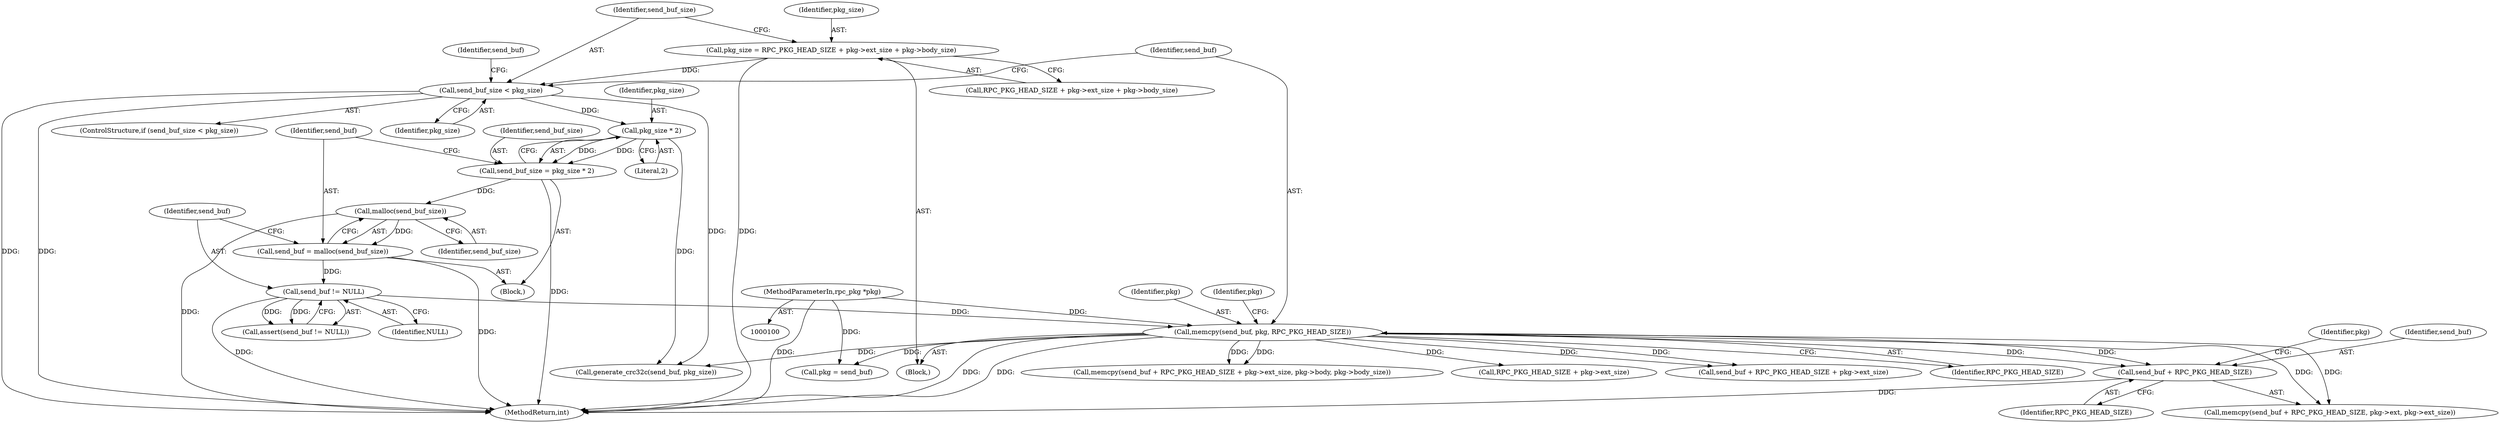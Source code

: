digraph "1_viabtc_exchange_server_4a7c27bfe98f409623d4d857894d017ff0672cc9#diff-515c81af848352583bff286d6224875f_1@API" {
"1000150" [label="(Call,send_buf + RPC_PKG_HEAD_SIZE)"];
"1000141" [label="(Call,memcpy(send_buf, pkg, RPC_PKG_HEAD_SIZE))"];
"1000138" [label="(Call,send_buf != NULL)"];
"1000133" [label="(Call,send_buf = malloc(send_buf_size))"];
"1000135" [label="(Call,malloc(send_buf_size))"];
"1000128" [label="(Call,send_buf_size = pkg_size * 2)"];
"1000130" [label="(Call,pkg_size * 2)"];
"1000120" [label="(Call,send_buf_size < pkg_size)"];
"1000108" [label="(Call,pkg_size = RPC_PKG_HEAD_SIZE + pkg->ext_size + pkg->body_size)"];
"1000101" [label="(MethodParameterIn,rpc_pkg *pkg)"];
"1000133" [label="(Call,send_buf = malloc(send_buf_size))"];
"1000143" [label="(Identifier,pkg)"];
"1000177" [label="(Call,pkg = send_buf)"];
"1000265" [label="(MethodReturn,int)"];
"1000137" [label="(Call,assert(send_buf != NULL))"];
"1000128" [label="(Call,send_buf_size = pkg_size * 2)"];
"1000150" [label="(Call,send_buf + RPC_PKG_HEAD_SIZE)"];
"1000141" [label="(Call,memcpy(send_buf, pkg, RPC_PKG_HEAD_SIZE))"];
"1000134" [label="(Identifier,send_buf)"];
"1000252" [label="(Call,generate_crc32c(send_buf, pkg_size))"];
"1000123" [label="(Block,)"];
"1000152" [label="(Identifier,RPC_PKG_HEAD_SIZE)"];
"1000166" [label="(Call,RPC_PKG_HEAD_SIZE + pkg->ext_size)"];
"1000125" [label="(Identifier,send_buf)"];
"1000164" [label="(Call,send_buf + RPC_PKG_HEAD_SIZE + pkg->ext_size)"];
"1000119" [label="(ControlStructure,if (send_buf_size < pkg_size))"];
"1000142" [label="(Identifier,send_buf)"];
"1000140" [label="(Identifier,NULL)"];
"1000120" [label="(Call,send_buf_size < pkg_size)"];
"1000110" [label="(Call,RPC_PKG_HEAD_SIZE + pkg->ext_size + pkg->body_size)"];
"1000129" [label="(Identifier,send_buf_size)"];
"1000138" [label="(Call,send_buf != NULL)"];
"1000108" [label="(Call,pkg_size = RPC_PKG_HEAD_SIZE + pkg->ext_size + pkg->body_size)"];
"1000144" [label="(Identifier,RPC_PKG_HEAD_SIZE)"];
"1000130" [label="(Call,pkg_size * 2)"];
"1000135" [label="(Call,malloc(send_buf_size))"];
"1000121" [label="(Identifier,send_buf_size)"];
"1000101" [label="(MethodParameterIn,rpc_pkg *pkg)"];
"1000139" [label="(Identifier,send_buf)"];
"1000149" [label="(Call,memcpy(send_buf + RPC_PKG_HEAD_SIZE, pkg->ext, pkg->ext_size))"];
"1000163" [label="(Call,memcpy(send_buf + RPC_PKG_HEAD_SIZE + pkg->ext_size, pkg->body, pkg->body_size))"];
"1000109" [label="(Identifier,pkg_size)"];
"1000132" [label="(Literal,2)"];
"1000154" [label="(Identifier,pkg)"];
"1000122" [label="(Identifier,pkg_size)"];
"1000147" [label="(Identifier,pkg)"];
"1000131" [label="(Identifier,pkg_size)"];
"1000104" [label="(Block,)"];
"1000151" [label="(Identifier,send_buf)"];
"1000136" [label="(Identifier,send_buf_size)"];
"1000150" -> "1000149"  [label="AST: "];
"1000150" -> "1000152"  [label="CFG: "];
"1000151" -> "1000150"  [label="AST: "];
"1000152" -> "1000150"  [label="AST: "];
"1000154" -> "1000150"  [label="CFG: "];
"1000150" -> "1000265"  [label="DDG: "];
"1000141" -> "1000150"  [label="DDG: "];
"1000141" -> "1000150"  [label="DDG: "];
"1000141" -> "1000104"  [label="AST: "];
"1000141" -> "1000144"  [label="CFG: "];
"1000142" -> "1000141"  [label="AST: "];
"1000143" -> "1000141"  [label="AST: "];
"1000144" -> "1000141"  [label="AST: "];
"1000147" -> "1000141"  [label="CFG: "];
"1000141" -> "1000265"  [label="DDG: "];
"1000141" -> "1000265"  [label="DDG: "];
"1000138" -> "1000141"  [label="DDG: "];
"1000101" -> "1000141"  [label="DDG: "];
"1000141" -> "1000149"  [label="DDG: "];
"1000141" -> "1000149"  [label="DDG: "];
"1000141" -> "1000163"  [label="DDG: "];
"1000141" -> "1000163"  [label="DDG: "];
"1000141" -> "1000164"  [label="DDG: "];
"1000141" -> "1000164"  [label="DDG: "];
"1000141" -> "1000166"  [label="DDG: "];
"1000141" -> "1000177"  [label="DDG: "];
"1000141" -> "1000252"  [label="DDG: "];
"1000138" -> "1000137"  [label="AST: "];
"1000138" -> "1000140"  [label="CFG: "];
"1000139" -> "1000138"  [label="AST: "];
"1000140" -> "1000138"  [label="AST: "];
"1000137" -> "1000138"  [label="CFG: "];
"1000138" -> "1000265"  [label="DDG: "];
"1000138" -> "1000137"  [label="DDG: "];
"1000138" -> "1000137"  [label="DDG: "];
"1000133" -> "1000138"  [label="DDG: "];
"1000133" -> "1000123"  [label="AST: "];
"1000133" -> "1000135"  [label="CFG: "];
"1000134" -> "1000133"  [label="AST: "];
"1000135" -> "1000133"  [label="AST: "];
"1000139" -> "1000133"  [label="CFG: "];
"1000133" -> "1000265"  [label="DDG: "];
"1000135" -> "1000133"  [label="DDG: "];
"1000135" -> "1000136"  [label="CFG: "];
"1000136" -> "1000135"  [label="AST: "];
"1000135" -> "1000265"  [label="DDG: "];
"1000128" -> "1000135"  [label="DDG: "];
"1000128" -> "1000123"  [label="AST: "];
"1000128" -> "1000130"  [label="CFG: "];
"1000129" -> "1000128"  [label="AST: "];
"1000130" -> "1000128"  [label="AST: "];
"1000134" -> "1000128"  [label="CFG: "];
"1000128" -> "1000265"  [label="DDG: "];
"1000130" -> "1000128"  [label="DDG: "];
"1000130" -> "1000128"  [label="DDG: "];
"1000130" -> "1000132"  [label="CFG: "];
"1000131" -> "1000130"  [label="AST: "];
"1000132" -> "1000130"  [label="AST: "];
"1000120" -> "1000130"  [label="DDG: "];
"1000130" -> "1000252"  [label="DDG: "];
"1000120" -> "1000119"  [label="AST: "];
"1000120" -> "1000122"  [label="CFG: "];
"1000121" -> "1000120"  [label="AST: "];
"1000122" -> "1000120"  [label="AST: "];
"1000125" -> "1000120"  [label="CFG: "];
"1000142" -> "1000120"  [label="CFG: "];
"1000120" -> "1000265"  [label="DDG: "];
"1000120" -> "1000265"  [label="DDG: "];
"1000108" -> "1000120"  [label="DDG: "];
"1000120" -> "1000252"  [label="DDG: "];
"1000108" -> "1000104"  [label="AST: "];
"1000108" -> "1000110"  [label="CFG: "];
"1000109" -> "1000108"  [label="AST: "];
"1000110" -> "1000108"  [label="AST: "];
"1000121" -> "1000108"  [label="CFG: "];
"1000108" -> "1000265"  [label="DDG: "];
"1000101" -> "1000100"  [label="AST: "];
"1000101" -> "1000265"  [label="DDG: "];
"1000101" -> "1000177"  [label="DDG: "];
}
